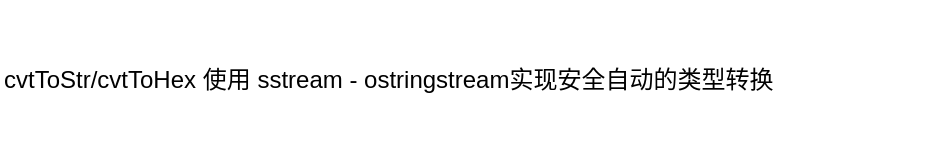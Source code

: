 <mxfile version="14.8.4" type="github">
  <diagram id="GiNqI1wSQbVntb9f-Yv_" name="第 1 页">
    <mxGraphModel dx="1422" dy="762" grid="1" gridSize="10" guides="1" tooltips="1" connect="1" arrows="1" fold="1" page="1" pageScale="1" pageWidth="1169" pageHeight="827" math="0" shadow="0">
      <root>
        <mxCell id="0" />
        <mxCell id="1" parent="0" />
        <mxCell id="pEwsT94KwdNvJjBN8cpX-1" value="cvtToStr/cvtToHex 使用 sstream - ostringstream实现安全自动的类型转换" style="text;html=1;strokeColor=none;fillColor=none;align=left;verticalAlign=middle;whiteSpace=wrap;rounded=0;" vertex="1" parent="1">
          <mxGeometry x="60" y="30" width="470" height="80" as="geometry" />
        </mxCell>
      </root>
    </mxGraphModel>
  </diagram>
</mxfile>
